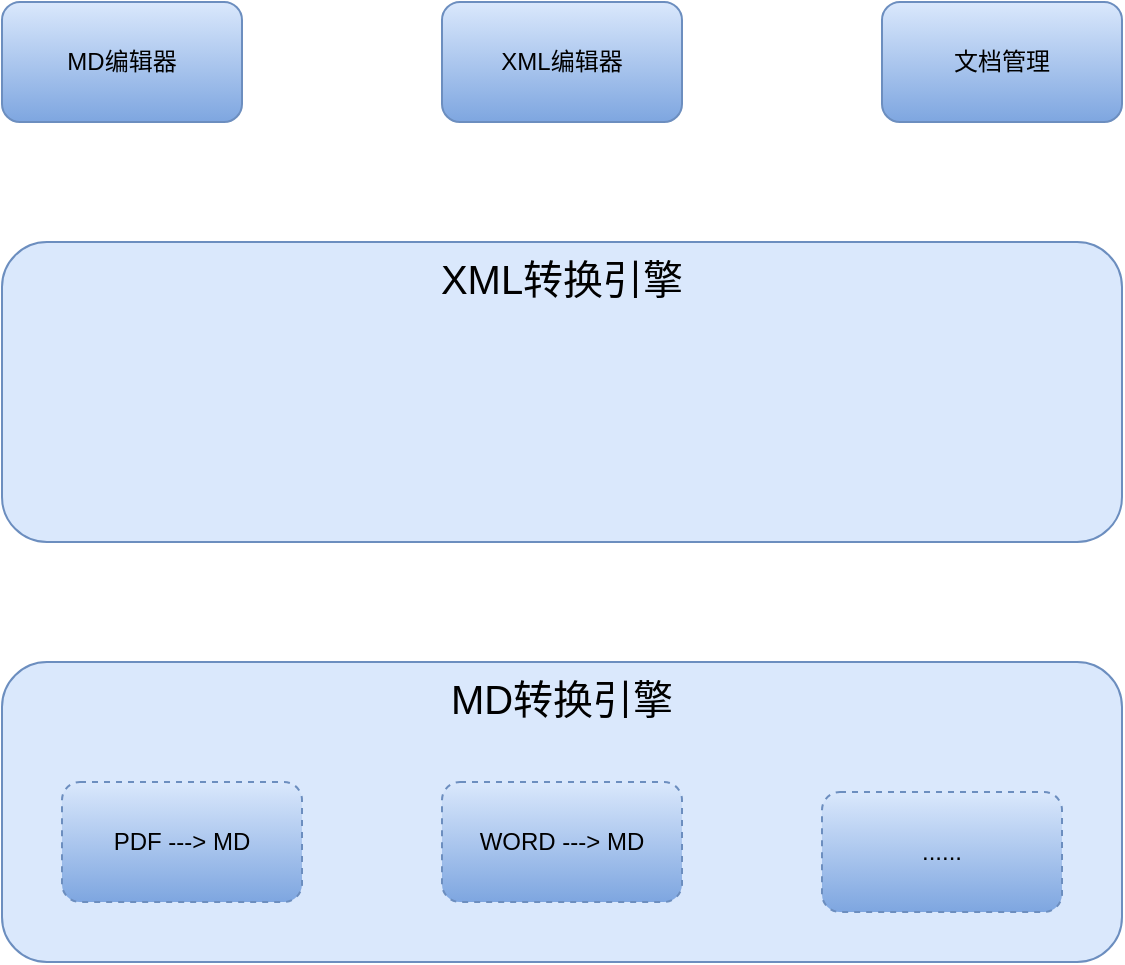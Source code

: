 <mxfile version="27.0.5">
  <diagram name="第 1 页" id="yGKkY3IXAtz0xJvJZ0hB">
    <mxGraphModel dx="1412" dy="763" grid="1" gridSize="10" guides="1" tooltips="1" connect="1" arrows="1" fold="1" page="1" pageScale="1" pageWidth="827" pageHeight="1169" math="0" shadow="0">
      <root>
        <mxCell id="0" />
        <mxCell id="1" parent="0" />
        <mxCell id="R5hmWRW45EeVHVbpmFVQ-2" value="MD编辑器" style="rounded=1;whiteSpace=wrap;html=1;fillColor=#dae8fc;gradientColor=#7ea6e0;strokeColor=#6c8ebf;" vertex="1" parent="1">
          <mxGeometry x="120" y="160" width="120" height="60" as="geometry" />
        </mxCell>
        <mxCell id="R5hmWRW45EeVHVbpmFVQ-3" value="XML编辑器" style="rounded=1;whiteSpace=wrap;html=1;fillColor=#dae8fc;gradientColor=#7ea6e0;strokeColor=#6c8ebf;" vertex="1" parent="1">
          <mxGeometry x="340" y="160" width="120" height="60" as="geometry" />
        </mxCell>
        <mxCell id="R5hmWRW45EeVHVbpmFVQ-4" value="MD转换引擎" style="rounded=1;whiteSpace=wrap;html=1;verticalAlign=top;fontSize=20;fillColor=#dae8fc;strokeColor=#6c8ebf;" vertex="1" parent="1">
          <mxGeometry x="120" y="490" width="560" height="150" as="geometry" />
        </mxCell>
        <mxCell id="R5hmWRW45EeVHVbpmFVQ-5" value="PDF ---&amp;gt; MD" style="rounded=1;whiteSpace=wrap;html=1;fillColor=#dae8fc;strokeColor=#6c8ebf;gradientColor=#7ea6e0;dashed=1;" vertex="1" parent="1">
          <mxGeometry x="150" y="550" width="120" height="60" as="geometry" />
        </mxCell>
        <mxCell id="R5hmWRW45EeVHVbpmFVQ-6" value="WORD ---&amp;gt; MD" style="rounded=1;whiteSpace=wrap;html=1;fillColor=#dae8fc;gradientColor=#7ea6e0;strokeColor=#6c8ebf;dashed=1;" vertex="1" parent="1">
          <mxGeometry x="340" y="550" width="120" height="60" as="geometry" />
        </mxCell>
        <mxCell id="R5hmWRW45EeVHVbpmFVQ-7" value="......" style="rounded=1;whiteSpace=wrap;html=1;fillColor=#dae8fc;gradientColor=#7ea6e0;strokeColor=#6c8ebf;dashed=1;" vertex="1" parent="1">
          <mxGeometry x="530" y="555" width="120" height="60" as="geometry" />
        </mxCell>
        <mxCell id="R5hmWRW45EeVHVbpmFVQ-8" value="文档管理" style="rounded=1;whiteSpace=wrap;html=1;fillColor=#dae8fc;gradientColor=#7ea6e0;strokeColor=#6c8ebf;" vertex="1" parent="1">
          <mxGeometry x="560" y="160" width="120" height="60" as="geometry" />
        </mxCell>
        <mxCell id="R5hmWRW45EeVHVbpmFVQ-9" value="XML转换引擎" style="rounded=1;whiteSpace=wrap;html=1;verticalAlign=top;fontSize=20;fillColor=#dae8fc;strokeColor=#6c8ebf;" vertex="1" parent="1">
          <mxGeometry x="120" y="280" width="560" height="150" as="geometry" />
        </mxCell>
      </root>
    </mxGraphModel>
  </diagram>
</mxfile>
